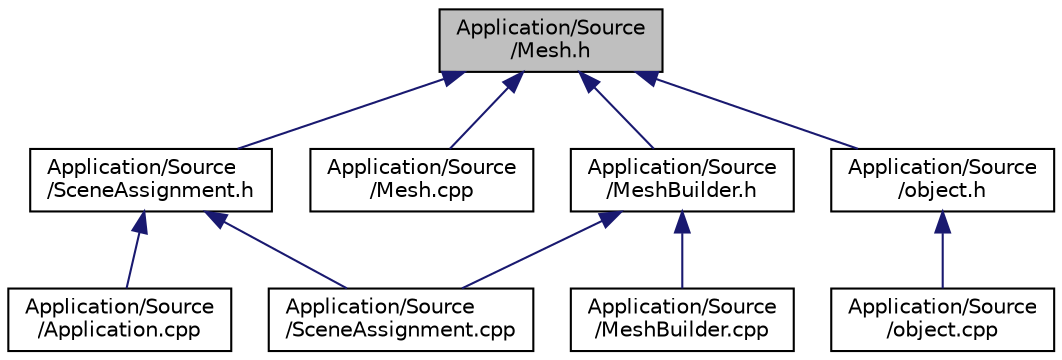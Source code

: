 digraph "Application/Source/Mesh.h"
{
  bgcolor="transparent";
  edge [fontname="Helvetica",fontsize="10",labelfontname="Helvetica",labelfontsize="10"];
  node [fontname="Helvetica",fontsize="10",shape=record];
  Node1 [label="Application/Source\l/Mesh.h",height=0.2,width=0.4,color="black", fillcolor="grey75", style="filled", fontcolor="black"];
  Node1 -> Node2 [dir="back",color="midnightblue",fontsize="10",style="solid",fontname="Helvetica"];
  Node2 [label="Application/Source\l/SceneAssignment.h",height=0.2,width=0.4,color="black",URL="$SceneAssignment_8h.html",tooltip="Logic and asthetics of application. "];
  Node2 -> Node3 [dir="back",color="midnightblue",fontsize="10",style="solid",fontname="Helvetica"];
  Node3 [label="Application/Source\l/Application.cpp",height=0.2,width=0.4,color="black",URL="$Application_8cpp.html",tooltip="Run Application here. "];
  Node2 -> Node4 [dir="back",color="midnightblue",fontsize="10",style="solid",fontname="Helvetica"];
  Node4 [label="Application/Source\l/SceneAssignment.cpp",height=0.2,width=0.4,color="black",URL="$SceneAssignment_8cpp.html",tooltip="All items are rendered here. "];
  Node1 -> Node5 [dir="back",color="midnightblue",fontsize="10",style="solid",fontname="Helvetica"];
  Node5 [label="Application/Source\l/Mesh.cpp",height=0.2,width=0.4,color="black",URL="$Mesh_8cpp.html",tooltip="Process everything related to Mesh building. "];
  Node1 -> Node6 [dir="back",color="midnightblue",fontsize="10",style="solid",fontname="Helvetica"];
  Node6 [label="Application/Source\l/MeshBuilder.h",height=0.2,width=0.4,color="black",URL="$MeshBuilder_8h.html",tooltip="Build meshes for rendering. "];
  Node6 -> Node7 [dir="back",color="midnightblue",fontsize="10",style="solid",fontname="Helvetica"];
  Node7 [label="Application/Source\l/MeshBuilder.cpp",height=0.2,width=0.4,color="black",URL="$MeshBuilder_8cpp.html",tooltip="Build Meshes here. "];
  Node6 -> Node4 [dir="back",color="midnightblue",fontsize="10",style="solid",fontname="Helvetica"];
  Node1 -> Node8 [dir="back",color="midnightblue",fontsize="10",style="solid",fontname="Helvetica"];
  Node8 [label="Application/Source\l/object.h",height=0.2,width=0.4,color="black",URL="$object_8h.html"];
  Node8 -> Node9 [dir="back",color="midnightblue",fontsize="10",style="solid",fontname="Helvetica"];
  Node9 [label="Application/Source\l/object.cpp",height=0.2,width=0.4,color="black",URL="$object_8cpp.html"];
}
